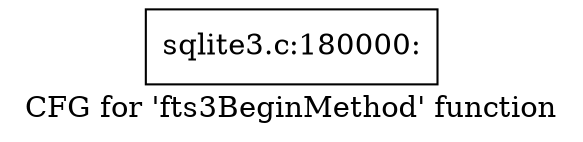 digraph "CFG for 'fts3BeginMethod' function" {
	label="CFG for 'fts3BeginMethod' function";

	Node0x55c0fb251400 [shape=record,label="{sqlite3.c:180000:}"];
}
